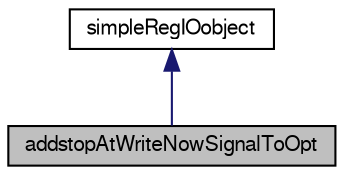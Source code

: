 digraph "addstopAtWriteNowSignalToOpt"
{
  bgcolor="transparent";
  edge [fontname="FreeSans",fontsize="10",labelfontname="FreeSans",labelfontsize="10"];
  node [fontname="FreeSans",fontsize="10",shape=record];
  Node2 [label="addstopAtWriteNowSignalToOpt",height=0.2,width=0.4,color="black", fillcolor="grey75", style="filled", fontcolor="black"];
  Node3 -> Node2 [dir="back",color="midnightblue",fontsize="10",style="solid",fontname="FreeSans"];
  Node3 [label="simpleRegIOobject",height=0.2,width=0.4,color="black",URL="$a26682.html",tooltip="Abstract base class for registered object with I/O. Used in debug symbol registration. "];
}
